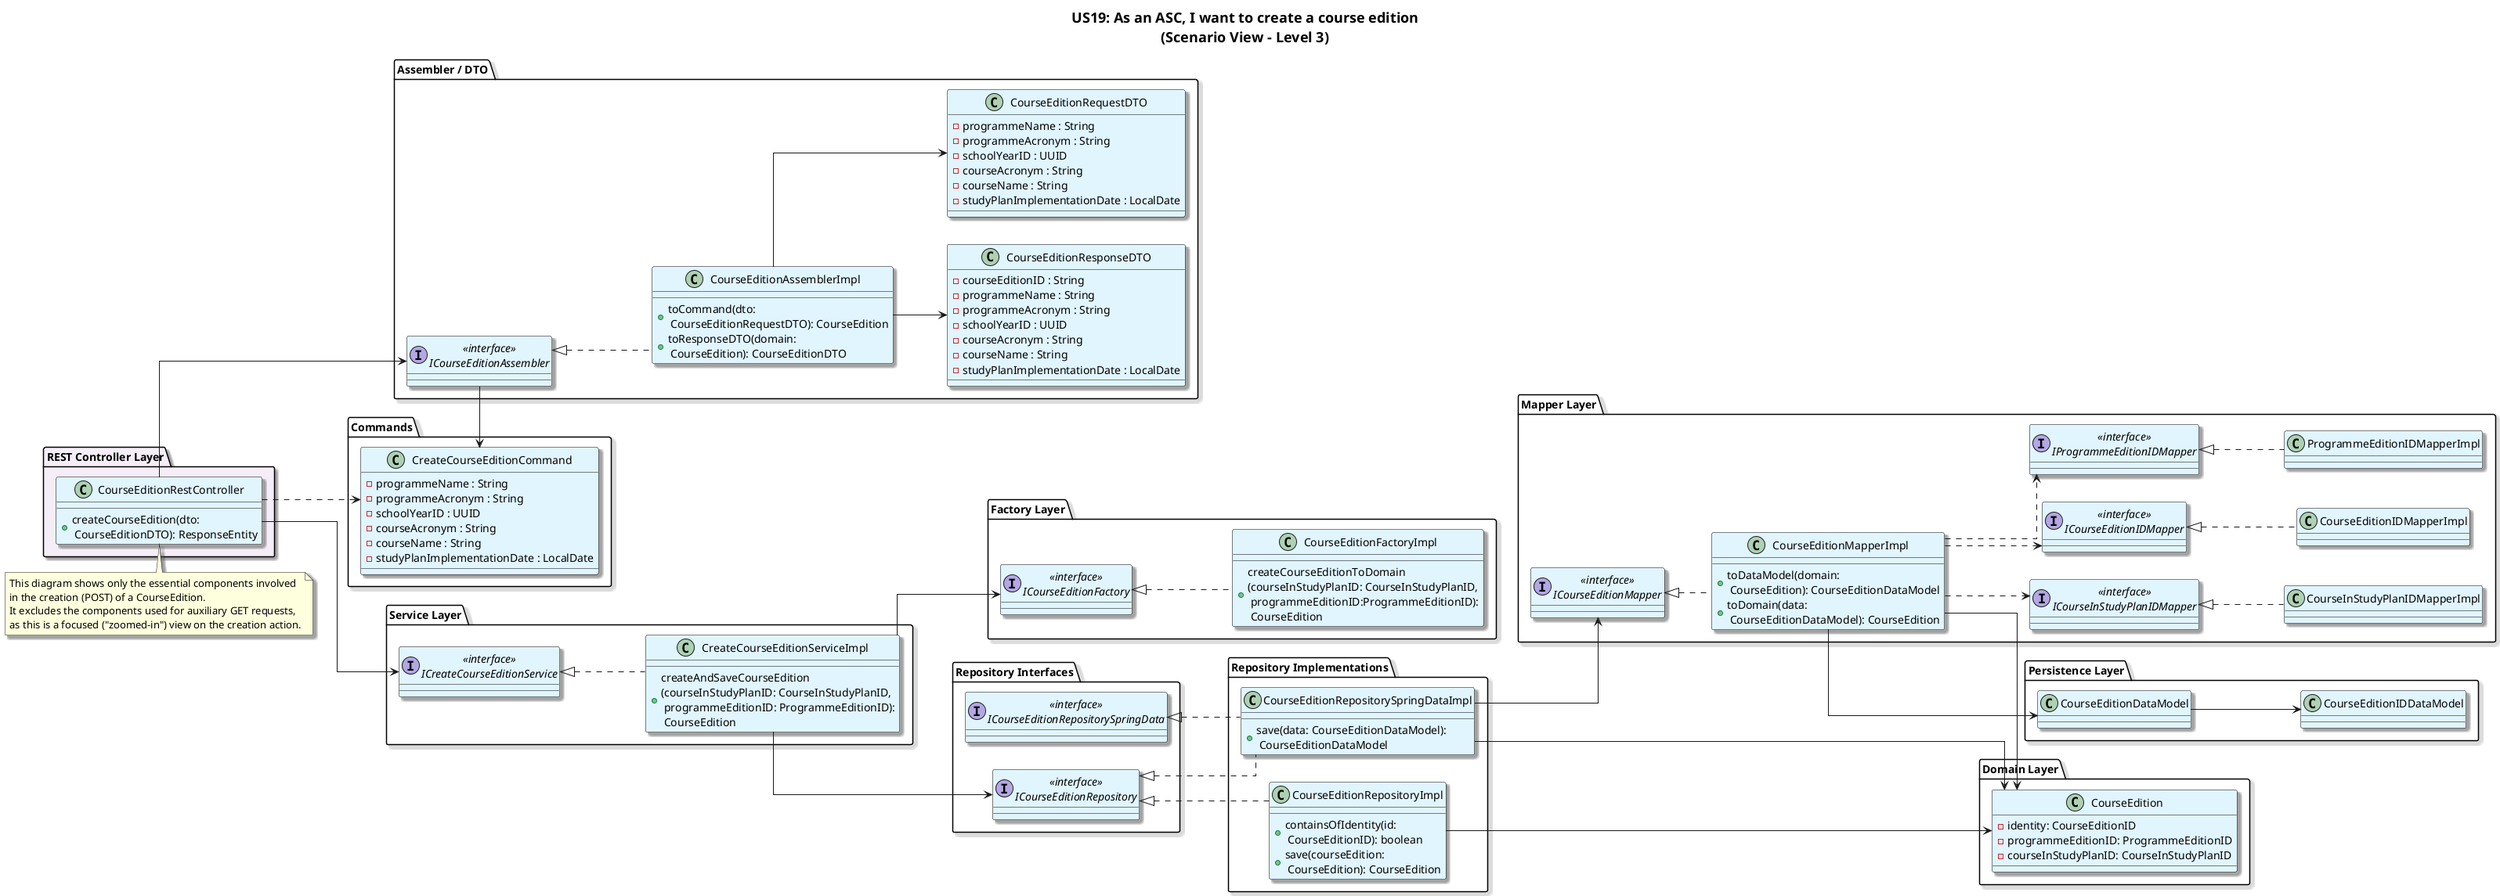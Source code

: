 @startuml
title: US19: As an ASC, I want to create a course edition\n(Scenario View - Level 3)


' ========== SETTINGS ==========
skinparam classBackgroundColor #E1F5FE
skinparam titleFontSize 18
skinparam linetype ortho
skinparam LegendBackgroundColor white
skinparam LegendBorderColor white
skinparam classFontSize 14
skinparam shadowing true
skinparam rectangle {
  RoundCorner 20
}
skinparam classBorderColor Black
left to right direction

package "REST Controller Layer" #F5EEF8 {
  class CourseEditionRestController {
    +createCourseEdition(dto:\n CourseEditionDTO): ResponseEntity
  }
}

package "Service Layer" {
  interface "<<interface>>\nICreateCourseEditionService" as ICreateCourseEditionService
  class CreateCourseEditionServiceImpl {
    +createAndSaveCourseEdition\n(courseInStudyPlanID: CourseInStudyPlanID,\n programmeEditionID: ProgrammeEditionID):\n CourseEdition
  }
}

package "Assembler / DTO" {
  interface "<<interface>>\nICourseEditionAssembler" as ICourseEditionAssembler
  class CourseEditionAssemblerImpl {
    +toCommand(dto:\n CourseEditionRequestDTO): CourseEdition
    +toResponseDTO(domain:\n CourseEdition): CourseEditionDTO
  }

  class CourseEditionRequestDTO {
    - programmeName : String
    - programmeAcronym : String
    - schoolYearID : UUID
    - courseAcronym : String
    - courseName : String
    - studyPlanImplementationDate : LocalDate
  }

  class CourseEditionResponseDTO {
    - courseEditionID : String
    - programmeName : String
    - programmeAcronym : String
    - schoolYearID : UUID
    - courseAcronym : String
    - courseName : String
    - studyPlanImplementationDate : LocalDate
  }
}

package "Commands" {
class CreateCourseEditionCommand {
    - programmeName : String
    - programmeAcronym : String
    - schoolYearID : UUID
    - courseAcronym : String
    - courseName : String
    - studyPlanImplementationDate : LocalDate
}
}

package "Domain Layer" {
  class CourseEdition {
    -identity: CourseEditionID
    -programmeEditionID: ProgrammeEditionID
    -courseInStudyPlanID: CourseInStudyPlanID
  }
}

package "Factory Layer" {
  interface "<<interface>>\nICourseEditionFactory" as ICourseEditionFactory
  class CourseEditionFactoryImpl {
    +createCourseEditionToDomain\n(courseInStudyPlanID: CourseInStudyPlanID,\n programmeEditionID:ProgrammeEditionID):\n CourseEdition
  }
}

package "Mapper Layer" {
  interface "<<interface>>\nICourseEditionMapper" as ICourseEditionMapper
  class CourseEditionMapperImpl {
    +toDataModel(domain:\n CourseEdition): CourseEditionDataModel
    +toDomain(data:\n CourseEditionDataModel): CourseEdition
  }

  interface "<<interface>>\nICourseEditionIDMapper" as ICourseEditionIDMapper
  interface "<<interface>>\nIProgrammeEditionIDMapper" as IProgrammeEditionIDMapper
  interface "<<interface>>\nICourseInStudyPlanIDMapper" as ICourseInStudyPlanIDMapper

  class CourseEditionIDMapperImpl
  class ProgrammeEditionIDMapperImpl
  class CourseInStudyPlanIDMapperImpl
}

package "Persistence Layer" {
  class CourseEditionDataModel
  class CourseEditionIDDataModel
}

package "Repository Interfaces" {
  interface "<<interface>>\nICourseEditionRepository" as ICourseEditionRepository

'  interface "<<interface>>\nIDegreeTypeRepository" as IDegreeTypeRepository

'  interface "<<interface>>\nIProgrammeRepository" as IProgrammeRepository


 ' interface "<<interface>>\nIStudyPlanRepository" as IStudyPlanRepository

'  interface "<<interface>>\nICourseInStudyPlanRepository" as ICourseInStudyPlanRepository

'  interface "<<interface>>\nIProgrammeEditionRepository" as IProgrammeEditionRepository

  interface "<<interface>>\nICourseEditionRepositorySpringData" as ICourseEditionRepositorySpringData
  }

  package "Repository Implementations"{


  class CourseEditionRepositoryImpl {
    +containsOfIdentity(id:\n CourseEditionID): boolean
    +save(courseEdition:\n CourseEdition): CourseEdition
  }



  class CourseEditionRepositorySpringDataImpl {
    +save(data: CourseEditionDataModel):\n CourseEditionDataModel
  }
}

note top of CourseEditionRestController
This diagram shows only the essential components involved
in the creation (POST) of a CourseEdition.
It excludes the components used for auxiliary GET requests,
as this is a focused ("zoomed-in") view on the creation action.
end note

' Relationships
CourseEditionRestController --> ICreateCourseEditionService
ICreateCourseEditionService <|.. CreateCourseEditionServiceImpl

CourseEditionRestController --> ICourseEditionAssembler
ICourseEditionAssembler <|.. CourseEditionAssemblerImpl

CreateCourseEditionServiceImpl --> ICourseEditionFactory
ICourseEditionFactory <|.. CourseEditionFactoryImpl

CourseEditionRepositorySpringDataImpl --> ICourseEditionMapper
ICourseEditionMapper <|.. CourseEditionMapperImpl

CreateCourseEditionServiceImpl --> ICourseEditionRepository
ICourseEditionRepository <|.. CourseEditionRepositoryImpl
ICourseEditionRepository <|.. CourseEditionRepositorySpringDataImpl

'CreateCourseEditionServiceImpl --> IDegreeTypeRepository

'CreateCourseEditionServiceImpl --> IProgrammeRepository

'CreateCourseEditionServiceImpl --> ICourseInStudyPlanRepository

'CreateCourseEditionServiceImpl --> IProgrammeEditionRepository

'CreateCourseEditionServiceImpl --> IStudyPlanRepository

CourseEditionMapperImpl ..> IProgrammeEditionIDMapper
CourseEditionMapperImpl ..> ICourseInStudyPlanIDMapper

ICourseInStudyPlanIDMapper <|.. CourseInStudyPlanIDMapperImpl
IProgrammeEditionIDMapper <|.. ProgrammeEditionIDMapperImpl

ICourseEditionIDMapper <|.. CourseEditionIDMapperImpl


CourseEditionMapperImpl --> CourseEditionDataModel
CourseEditionMapperImpl --> CourseEdition
CourseEditionRepositoryImpl --> CourseEdition
CourseEditionRepositorySpringDataImpl --> CourseEdition


CourseEditionDataModel --> CourseEditionIDDataModel

CourseEditionMapperImpl ..> ICourseEditionIDMapper

ICourseEditionRepositorySpringData <|.. CourseEditionRepositorySpringDataImpl

'CourseEditionRestController --> CourseEditionRequestDTO
'CourseEditionRestController --> CourseEditionResponseDTO
CourseEditionAssemblerImpl --> CourseEditionRequestDTO
CourseEditionAssemblerImpl --> CourseEditionResponseDTO

ICourseEditionAssembler -> CreateCourseEditionCommand
CourseEditionRestController ..> CreateCourseEditionCommand

@enduml
